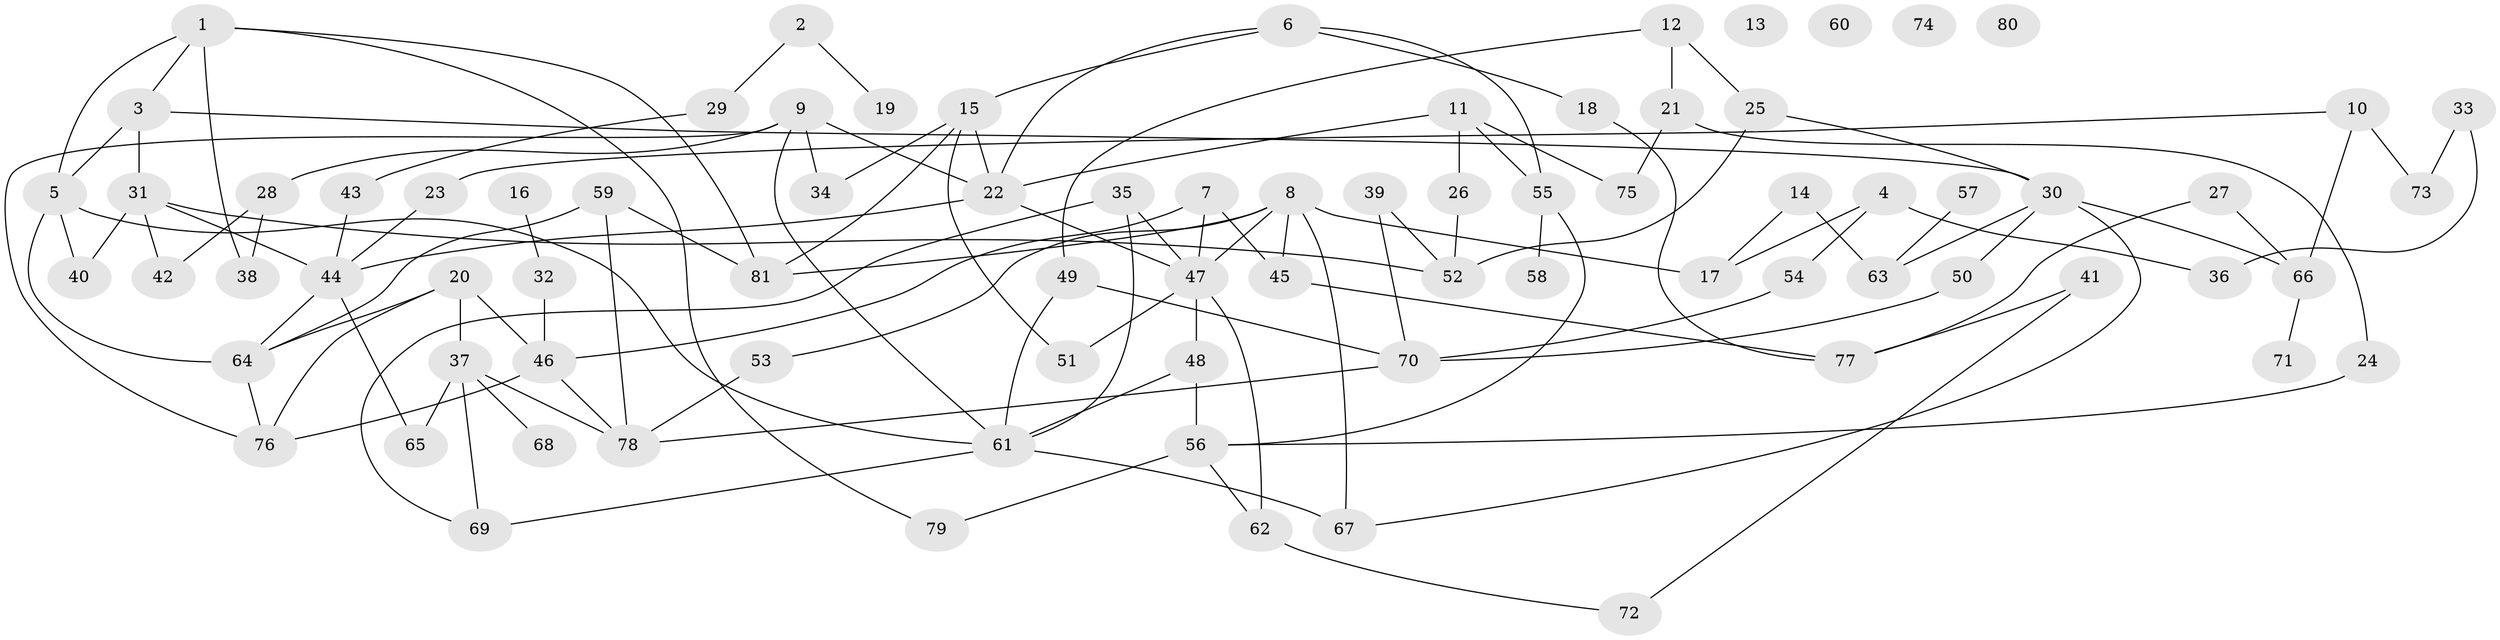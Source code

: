 // Generated by graph-tools (version 1.1) at 2025/40/03/09/25 04:40:00]
// undirected, 81 vertices, 122 edges
graph export_dot {
graph [start="1"]
  node [color=gray90,style=filled];
  1;
  2;
  3;
  4;
  5;
  6;
  7;
  8;
  9;
  10;
  11;
  12;
  13;
  14;
  15;
  16;
  17;
  18;
  19;
  20;
  21;
  22;
  23;
  24;
  25;
  26;
  27;
  28;
  29;
  30;
  31;
  32;
  33;
  34;
  35;
  36;
  37;
  38;
  39;
  40;
  41;
  42;
  43;
  44;
  45;
  46;
  47;
  48;
  49;
  50;
  51;
  52;
  53;
  54;
  55;
  56;
  57;
  58;
  59;
  60;
  61;
  62;
  63;
  64;
  65;
  66;
  67;
  68;
  69;
  70;
  71;
  72;
  73;
  74;
  75;
  76;
  77;
  78;
  79;
  80;
  81;
  1 -- 3;
  1 -- 5;
  1 -- 38;
  1 -- 79;
  1 -- 81;
  2 -- 19;
  2 -- 29;
  3 -- 5;
  3 -- 30;
  3 -- 31;
  4 -- 17;
  4 -- 36;
  4 -- 54;
  5 -- 40;
  5 -- 61;
  5 -- 64;
  6 -- 15;
  6 -- 18;
  6 -- 22;
  6 -- 55;
  7 -- 45;
  7 -- 46;
  7 -- 47;
  8 -- 17;
  8 -- 45;
  8 -- 47;
  8 -- 53;
  8 -- 67;
  8 -- 81;
  9 -- 22;
  9 -- 28;
  9 -- 34;
  9 -- 61;
  9 -- 76;
  10 -- 23;
  10 -- 66;
  10 -- 73;
  11 -- 22;
  11 -- 26;
  11 -- 55;
  11 -- 75;
  12 -- 21;
  12 -- 25;
  12 -- 49;
  14 -- 17;
  14 -- 63;
  15 -- 22;
  15 -- 34;
  15 -- 51;
  15 -- 81;
  16 -- 32;
  18 -- 77;
  20 -- 37;
  20 -- 46;
  20 -- 64;
  20 -- 76;
  21 -- 24;
  21 -- 75;
  22 -- 44;
  22 -- 47;
  23 -- 44;
  24 -- 56;
  25 -- 30;
  25 -- 52;
  26 -- 52;
  27 -- 66;
  27 -- 77;
  28 -- 38;
  28 -- 42;
  29 -- 43;
  30 -- 50;
  30 -- 63;
  30 -- 66;
  30 -- 67;
  31 -- 40;
  31 -- 42;
  31 -- 44;
  31 -- 52;
  32 -- 46;
  33 -- 36;
  33 -- 73;
  35 -- 47;
  35 -- 61;
  35 -- 69;
  37 -- 65;
  37 -- 68;
  37 -- 69;
  37 -- 78;
  39 -- 52;
  39 -- 70;
  41 -- 72;
  41 -- 77;
  43 -- 44;
  44 -- 64;
  44 -- 65;
  45 -- 77;
  46 -- 76;
  46 -- 78;
  47 -- 48;
  47 -- 51;
  47 -- 62;
  48 -- 56;
  48 -- 61;
  49 -- 61;
  49 -- 70;
  50 -- 70;
  53 -- 78;
  54 -- 70;
  55 -- 56;
  55 -- 58;
  56 -- 62;
  56 -- 79;
  57 -- 63;
  59 -- 64;
  59 -- 78;
  59 -- 81;
  61 -- 67;
  61 -- 69;
  62 -- 72;
  64 -- 76;
  66 -- 71;
  70 -- 78;
}
